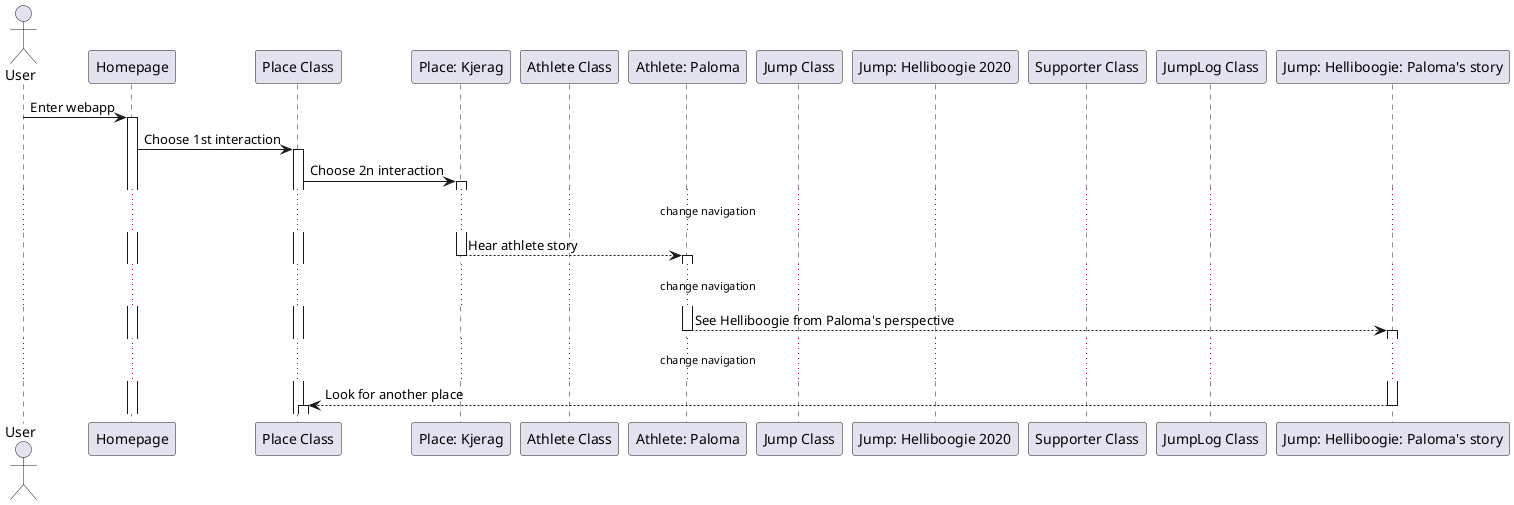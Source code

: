 @startuml Interacting with schemas

' this diagram is super special and important
' a series of actions for software
' relates class diagram with activity diagram

actor User
participant "Homepage" as A
participant "Place Class" as B
participant "Place: Kjerag" as B1

participant "Athlete Class" as C
participant "Athlete: Paloma" as C1

participant "Jump Class" as D
participant "Jump: Helliboogie 2020" as D1

participant "Supporter Class" as E

participant "JumpLog Class" as F
participant "Jump: Helliboogie: Paloma's story" as F1

User -> A: Enter webapp
activate A
A -> B: Choose 1st interaction
activate B

B -> B1: Choose 2n interaction
activate B1

... change navigation ...

B1 --> C1: Hear athlete story
deactivate B1
activate C1

... change navigation ...

C1 --> F1: See Helliboogie from Paloma's perspective
deactivate C1
activate F1

... change navigation ...

F1 --> B: Look for another place
deactivate F1
activate B

@enduml
